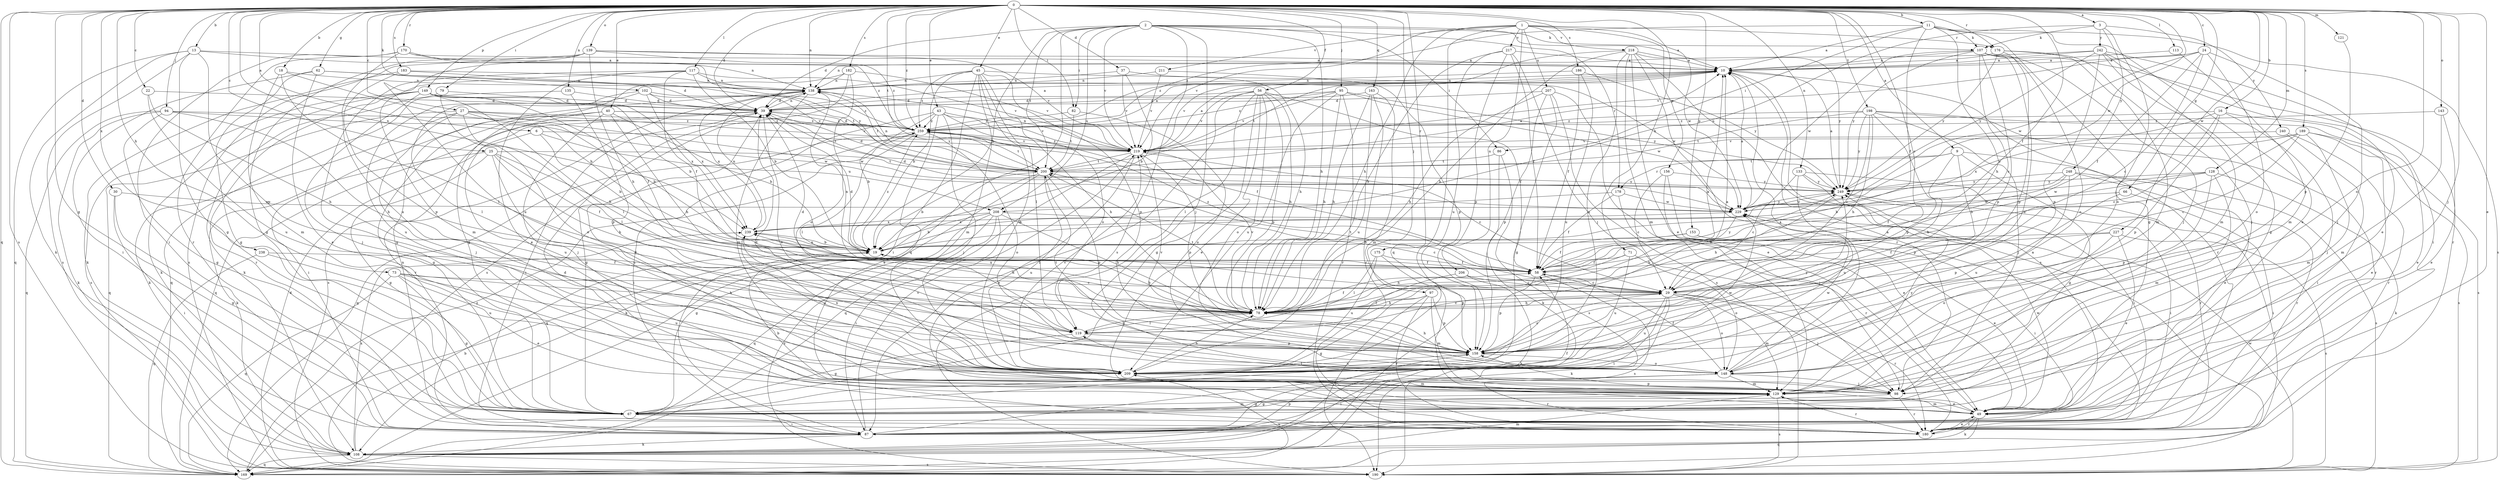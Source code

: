 strict digraph  {
0;
1;
2;
3;
6;
9;
10;
11;
13;
16;
18;
19;
22;
24;
25;
27;
29;
30;
37;
39;
40;
43;
45;
49;
56;
58;
62;
66;
67;
71;
73;
78;
79;
82;
86;
87;
94;
95;
97;
98;
102;
107;
108;
113;
117;
119;
121;
128;
129;
133;
135;
138;
139;
143;
148;
149;
153;
156;
158;
163;
169;
170;
175;
176;
178;
180;
182;
183;
186;
189;
190;
198;
200;
206;
207;
208;
209;
211;
217;
218;
219;
227;
229;
238;
239;
240;
242;
248;
249;
259;
0 -> 3  [label=a];
0 -> 6  [label=a];
0 -> 9  [label=a];
0 -> 11  [label=b];
0 -> 13  [label=b];
0 -> 16  [label=b];
0 -> 18  [label=b];
0 -> 22  [label=c];
0 -> 24  [label=c];
0 -> 25  [label=c];
0 -> 27  [label=c];
0 -> 29  [label=c];
0 -> 30  [label=d];
0 -> 37  [label=d];
0 -> 39  [label=d];
0 -> 40  [label=e];
0 -> 43  [label=e];
0 -> 45  [label=e];
0 -> 49  [label=e];
0 -> 56  [label=f];
0 -> 58  [label=f];
0 -> 62  [label=g];
0 -> 66  [label=g];
0 -> 67  [label=g];
0 -> 71  [label=h];
0 -> 73  [label=h];
0 -> 79  [label=i];
0 -> 82  [label=i];
0 -> 94  [label=j];
0 -> 95  [label=j];
0 -> 97  [label=j];
0 -> 98  [label=j];
0 -> 102  [label=k];
0 -> 113  [label=l];
0 -> 117  [label=l];
0 -> 121  [label=m];
0 -> 128  [label=m];
0 -> 133  [label=n];
0 -> 135  [label=n];
0 -> 138  [label=n];
0 -> 139  [label=o];
0 -> 143  [label=o];
0 -> 148  [label=o];
0 -> 149  [label=p];
0 -> 153  [label=p];
0 -> 163  [label=q];
0 -> 169  [label=q];
0 -> 170  [label=r];
0 -> 175  [label=r];
0 -> 176  [label=r];
0 -> 182  [label=s];
0 -> 183  [label=s];
0 -> 186  [label=s];
0 -> 189  [label=s];
0 -> 190  [label=s];
0 -> 198  [label=t];
0 -> 200  [label=t];
0 -> 227  [label=w];
0 -> 229  [label=w];
0 -> 238  [label=x];
0 -> 239  [label=x];
0 -> 259  [label=z];
1 -> 78  [label=h];
1 -> 156  [label=p];
1 -> 169  [label=q];
1 -> 176  [label=r];
1 -> 206  [label=u];
1 -> 207  [label=u];
1 -> 211  [label=v];
1 -> 217  [label=v];
1 -> 218  [label=v];
1 -> 219  [label=v];
1 -> 229  [label=w];
2 -> 10  [label=a];
2 -> 19  [label=b];
2 -> 39  [label=d];
2 -> 78  [label=h];
2 -> 82  [label=i];
2 -> 86  [label=i];
2 -> 98  [label=j];
2 -> 107  [label=k];
2 -> 169  [label=q];
2 -> 178  [label=r];
2 -> 190  [label=s];
2 -> 200  [label=t];
2 -> 208  [label=u];
2 -> 219  [label=v];
3 -> 107  [label=k];
3 -> 148  [label=o];
3 -> 208  [label=u];
3 -> 240  [label=y];
3 -> 242  [label=y];
3 -> 248  [label=y];
6 -> 19  [label=b];
6 -> 208  [label=u];
6 -> 209  [label=u];
6 -> 219  [label=v];
9 -> 49  [label=e];
9 -> 67  [label=g];
9 -> 78  [label=h];
9 -> 158  [label=p];
9 -> 178  [label=r];
9 -> 200  [label=t];
10 -> 138  [label=n];
10 -> 180  [label=r];
10 -> 200  [label=t];
10 -> 219  [label=v];
11 -> 10  [label=a];
11 -> 49  [label=e];
11 -> 58  [label=f];
11 -> 67  [label=g];
11 -> 78  [label=h];
11 -> 86  [label=i];
11 -> 107  [label=k];
11 -> 190  [label=s];
11 -> 259  [label=z];
13 -> 10  [label=a];
13 -> 67  [label=g];
13 -> 108  [label=k];
13 -> 158  [label=p];
13 -> 169  [label=q];
13 -> 190  [label=s];
13 -> 259  [label=z];
16 -> 29  [label=c];
16 -> 49  [label=e];
16 -> 98  [label=j];
16 -> 158  [label=p];
16 -> 239  [label=x];
16 -> 259  [label=z];
18 -> 19  [label=b];
18 -> 119  [label=l];
18 -> 129  [label=m];
18 -> 138  [label=n];
19 -> 58  [label=f];
19 -> 239  [label=x];
19 -> 259  [label=z];
22 -> 39  [label=d];
22 -> 78  [label=h];
22 -> 209  [label=u];
24 -> 10  [label=a];
24 -> 29  [label=c];
24 -> 58  [label=f];
24 -> 98  [label=j];
24 -> 148  [label=o];
24 -> 219  [label=v];
24 -> 229  [label=w];
25 -> 19  [label=b];
25 -> 58  [label=f];
25 -> 67  [label=g];
25 -> 78  [label=h];
25 -> 108  [label=k];
25 -> 200  [label=t];
25 -> 209  [label=u];
27 -> 19  [label=b];
27 -> 98  [label=j];
27 -> 108  [label=k];
27 -> 119  [label=l];
27 -> 169  [label=q];
27 -> 219  [label=v];
27 -> 229  [label=w];
27 -> 259  [label=z];
29 -> 78  [label=h];
29 -> 87  [label=i];
29 -> 98  [label=j];
29 -> 108  [label=k];
29 -> 129  [label=m];
29 -> 138  [label=n];
29 -> 148  [label=o];
29 -> 180  [label=r];
29 -> 200  [label=t];
29 -> 209  [label=u];
29 -> 239  [label=x];
30 -> 67  [label=g];
30 -> 87  [label=i];
30 -> 229  [label=w];
37 -> 19  [label=b];
37 -> 78  [label=h];
37 -> 138  [label=n];
37 -> 219  [label=v];
39 -> 10  [label=a];
39 -> 87  [label=i];
39 -> 138  [label=n];
39 -> 148  [label=o];
39 -> 169  [label=q];
39 -> 259  [label=z];
40 -> 19  [label=b];
40 -> 67  [label=g];
40 -> 78  [label=h];
40 -> 87  [label=i];
40 -> 98  [label=j];
40 -> 180  [label=r];
40 -> 200  [label=t];
40 -> 259  [label=z];
43 -> 19  [label=b];
43 -> 49  [label=e];
43 -> 58  [label=f];
43 -> 67  [label=g];
43 -> 78  [label=h];
43 -> 98  [label=j];
43 -> 219  [label=v];
43 -> 259  [label=z];
45 -> 19  [label=b];
45 -> 87  [label=i];
45 -> 119  [label=l];
45 -> 129  [label=m];
45 -> 138  [label=n];
45 -> 148  [label=o];
45 -> 158  [label=p];
45 -> 209  [label=u];
45 -> 229  [label=w];
45 -> 259  [label=z];
49 -> 19  [label=b];
49 -> 108  [label=k];
49 -> 129  [label=m];
49 -> 158  [label=p];
49 -> 169  [label=q];
49 -> 180  [label=r];
49 -> 229  [label=w];
56 -> 39  [label=d];
56 -> 49  [label=e];
56 -> 58  [label=f];
56 -> 67  [label=g];
56 -> 78  [label=h];
56 -> 87  [label=i];
56 -> 119  [label=l];
56 -> 148  [label=o];
56 -> 158  [label=p];
56 -> 219  [label=v];
58 -> 29  [label=c];
58 -> 39  [label=d];
58 -> 158  [label=p];
58 -> 190  [label=s];
58 -> 249  [label=y];
58 -> 259  [label=z];
62 -> 39  [label=d];
62 -> 49  [label=e];
62 -> 67  [label=g];
62 -> 87  [label=i];
62 -> 138  [label=n];
66 -> 87  [label=i];
66 -> 158  [label=p];
66 -> 229  [label=w];
67 -> 87  [label=i];
67 -> 129  [label=m];
71 -> 58  [label=f];
71 -> 78  [label=h];
71 -> 148  [label=o];
71 -> 209  [label=u];
73 -> 29  [label=c];
73 -> 49  [label=e];
73 -> 67  [label=g];
73 -> 78  [label=h];
73 -> 169  [label=q];
73 -> 209  [label=u];
78 -> 10  [label=a];
78 -> 19  [label=b];
78 -> 29  [label=c];
78 -> 39  [label=d];
78 -> 58  [label=f];
78 -> 119  [label=l];
78 -> 200  [label=t];
78 -> 219  [label=v];
79 -> 39  [label=d];
79 -> 108  [label=k];
79 -> 148  [label=o];
82 -> 148  [label=o];
82 -> 200  [label=t];
82 -> 259  [label=z];
86 -> 108  [label=k];
86 -> 190  [label=s];
86 -> 200  [label=t];
87 -> 10  [label=a];
87 -> 58  [label=f];
87 -> 108  [label=k];
87 -> 138  [label=n];
87 -> 219  [label=v];
94 -> 67  [label=g];
94 -> 78  [label=h];
94 -> 108  [label=k];
94 -> 169  [label=q];
94 -> 229  [label=w];
94 -> 259  [label=z];
95 -> 39  [label=d];
95 -> 78  [label=h];
95 -> 180  [label=r];
95 -> 209  [label=u];
95 -> 219  [label=v];
95 -> 229  [label=w];
95 -> 249  [label=y];
95 -> 259  [label=z];
97 -> 67  [label=g];
97 -> 78  [label=h];
97 -> 129  [label=m];
97 -> 158  [label=p];
97 -> 180  [label=r];
97 -> 190  [label=s];
98 -> 10  [label=a];
98 -> 67  [label=g];
98 -> 119  [label=l];
98 -> 180  [label=r];
102 -> 39  [label=d];
102 -> 119  [label=l];
102 -> 209  [label=u];
102 -> 219  [label=v];
102 -> 239  [label=x];
102 -> 259  [label=z];
107 -> 10  [label=a];
107 -> 29  [label=c];
107 -> 98  [label=j];
107 -> 148  [label=o];
107 -> 158  [label=p];
107 -> 180  [label=r];
107 -> 209  [label=u];
107 -> 229  [label=w];
107 -> 249  [label=y];
108 -> 19  [label=b];
108 -> 129  [label=m];
108 -> 158  [label=p];
108 -> 169  [label=q];
108 -> 190  [label=s];
108 -> 239  [label=x];
113 -> 10  [label=a];
113 -> 129  [label=m];
117 -> 19  [label=b];
117 -> 49  [label=e];
117 -> 58  [label=f];
117 -> 67  [label=g];
117 -> 129  [label=m];
117 -> 138  [label=n];
117 -> 219  [label=v];
119 -> 10  [label=a];
119 -> 67  [label=g];
119 -> 78  [label=h];
119 -> 158  [label=p];
121 -> 158  [label=p];
128 -> 19  [label=b];
128 -> 108  [label=k];
128 -> 129  [label=m];
128 -> 158  [label=p];
128 -> 229  [label=w];
128 -> 249  [label=y];
129 -> 39  [label=d];
129 -> 49  [label=e];
129 -> 67  [label=g];
129 -> 180  [label=r];
129 -> 190  [label=s];
129 -> 249  [label=y];
133 -> 29  [label=c];
133 -> 87  [label=i];
133 -> 180  [label=r];
133 -> 209  [label=u];
133 -> 249  [label=y];
135 -> 39  [label=d];
135 -> 158  [label=p];
135 -> 169  [label=q];
138 -> 39  [label=d];
138 -> 129  [label=m];
138 -> 190  [label=s];
138 -> 200  [label=t];
138 -> 239  [label=x];
139 -> 10  [label=a];
139 -> 67  [label=g];
139 -> 78  [label=h];
139 -> 190  [label=s];
139 -> 209  [label=u];
139 -> 219  [label=v];
139 -> 259  [label=z];
143 -> 49  [label=e];
143 -> 129  [label=m];
143 -> 259  [label=z];
148 -> 10  [label=a];
148 -> 58  [label=f];
148 -> 87  [label=i];
148 -> 98  [label=j];
148 -> 129  [label=m];
148 -> 180  [label=r];
148 -> 229  [label=w];
149 -> 19  [label=b];
149 -> 39  [label=d];
149 -> 58  [label=f];
149 -> 98  [label=j];
149 -> 108  [label=k];
149 -> 119  [label=l];
149 -> 180  [label=r];
149 -> 190  [label=s];
149 -> 239  [label=x];
153 -> 19  [label=b];
153 -> 49  [label=e];
153 -> 58  [label=f];
153 -> 87  [label=i];
156 -> 29  [label=c];
156 -> 49  [label=e];
156 -> 98  [label=j];
156 -> 249  [label=y];
158 -> 29  [label=c];
158 -> 78  [label=h];
158 -> 148  [label=o];
158 -> 200  [label=t];
158 -> 209  [label=u];
158 -> 219  [label=v];
158 -> 249  [label=y];
163 -> 39  [label=d];
163 -> 78  [label=h];
163 -> 129  [label=m];
163 -> 180  [label=r];
163 -> 209  [label=u];
169 -> 209  [label=u];
169 -> 249  [label=y];
169 -> 259  [label=z];
170 -> 10  [label=a];
170 -> 87  [label=i];
170 -> 138  [label=n];
170 -> 180  [label=r];
170 -> 209  [label=u];
170 -> 249  [label=y];
175 -> 58  [label=f];
175 -> 119  [label=l];
175 -> 158  [label=p];
175 -> 209  [label=u];
176 -> 10  [label=a];
176 -> 98  [label=j];
176 -> 129  [label=m];
176 -> 158  [label=p];
176 -> 249  [label=y];
178 -> 19  [label=b];
178 -> 58  [label=f];
178 -> 180  [label=r];
178 -> 229  [label=w];
180 -> 39  [label=d];
180 -> 49  [label=e];
182 -> 67  [label=g];
182 -> 138  [label=n];
182 -> 148  [label=o];
182 -> 190  [label=s];
182 -> 219  [label=v];
183 -> 108  [label=k];
183 -> 138  [label=n];
183 -> 158  [label=p];
183 -> 200  [label=t];
186 -> 58  [label=f];
186 -> 138  [label=n];
186 -> 209  [label=u];
186 -> 249  [label=y];
189 -> 29  [label=c];
189 -> 49  [label=e];
189 -> 58  [label=f];
189 -> 129  [label=m];
189 -> 190  [label=s];
189 -> 219  [label=v];
189 -> 249  [label=y];
190 -> 39  [label=d];
190 -> 229  [label=w];
198 -> 29  [label=c];
198 -> 78  [label=h];
198 -> 98  [label=j];
198 -> 158  [label=p];
198 -> 180  [label=r];
198 -> 190  [label=s];
198 -> 200  [label=t];
198 -> 249  [label=y];
198 -> 259  [label=z];
200 -> 10  [label=a];
200 -> 19  [label=b];
200 -> 39  [label=d];
200 -> 108  [label=k];
200 -> 138  [label=n];
200 -> 158  [label=p];
200 -> 169  [label=q];
200 -> 209  [label=u];
200 -> 249  [label=y];
206 -> 29  [label=c];
206 -> 108  [label=k];
206 -> 119  [label=l];
207 -> 39  [label=d];
207 -> 49  [label=e];
207 -> 67  [label=g];
207 -> 78  [label=h];
207 -> 158  [label=p];
207 -> 190  [label=s];
208 -> 19  [label=b];
208 -> 29  [label=c];
208 -> 67  [label=g];
208 -> 78  [label=h];
208 -> 87  [label=i];
208 -> 169  [label=q];
208 -> 190  [label=s];
208 -> 239  [label=x];
209 -> 39  [label=d];
209 -> 78  [label=h];
209 -> 129  [label=m];
209 -> 219  [label=v];
209 -> 229  [label=w];
209 -> 239  [label=x];
211 -> 138  [label=n];
211 -> 158  [label=p];
211 -> 219  [label=v];
217 -> 10  [label=a];
217 -> 58  [label=f];
217 -> 78  [label=h];
217 -> 98  [label=j];
217 -> 158  [label=p];
217 -> 209  [label=u];
218 -> 10  [label=a];
218 -> 49  [label=e];
218 -> 78  [label=h];
218 -> 129  [label=m];
218 -> 180  [label=r];
218 -> 190  [label=s];
218 -> 209  [label=u];
218 -> 249  [label=y];
218 -> 259  [label=z];
219 -> 10  [label=a];
219 -> 29  [label=c];
219 -> 49  [label=e];
219 -> 138  [label=n];
219 -> 158  [label=p];
219 -> 169  [label=q];
219 -> 200  [label=t];
219 -> 259  [label=z];
227 -> 19  [label=b];
227 -> 49  [label=e];
227 -> 58  [label=f];
227 -> 148  [label=o];
227 -> 190  [label=s];
229 -> 10  [label=a];
229 -> 39  [label=d];
229 -> 78  [label=h];
229 -> 239  [label=x];
229 -> 249  [label=y];
238 -> 58  [label=f];
238 -> 169  [label=q];
238 -> 209  [label=u];
239 -> 19  [label=b];
239 -> 78  [label=h];
239 -> 138  [label=n];
239 -> 209  [label=u];
240 -> 87  [label=i];
240 -> 180  [label=r];
240 -> 219  [label=v];
242 -> 10  [label=a];
242 -> 49  [label=e];
242 -> 67  [label=g];
242 -> 87  [label=i];
242 -> 129  [label=m];
242 -> 138  [label=n];
242 -> 158  [label=p];
242 -> 249  [label=y];
248 -> 19  [label=b];
248 -> 58  [label=f];
248 -> 180  [label=r];
248 -> 190  [label=s];
248 -> 209  [label=u];
248 -> 249  [label=y];
249 -> 10  [label=a];
249 -> 78  [label=h];
249 -> 87  [label=i];
249 -> 229  [label=w];
259 -> 10  [label=a];
259 -> 39  [label=d];
259 -> 87  [label=i];
259 -> 119  [label=l];
259 -> 148  [label=o];
259 -> 169  [label=q];
259 -> 200  [label=t];
259 -> 219  [label=v];
}
